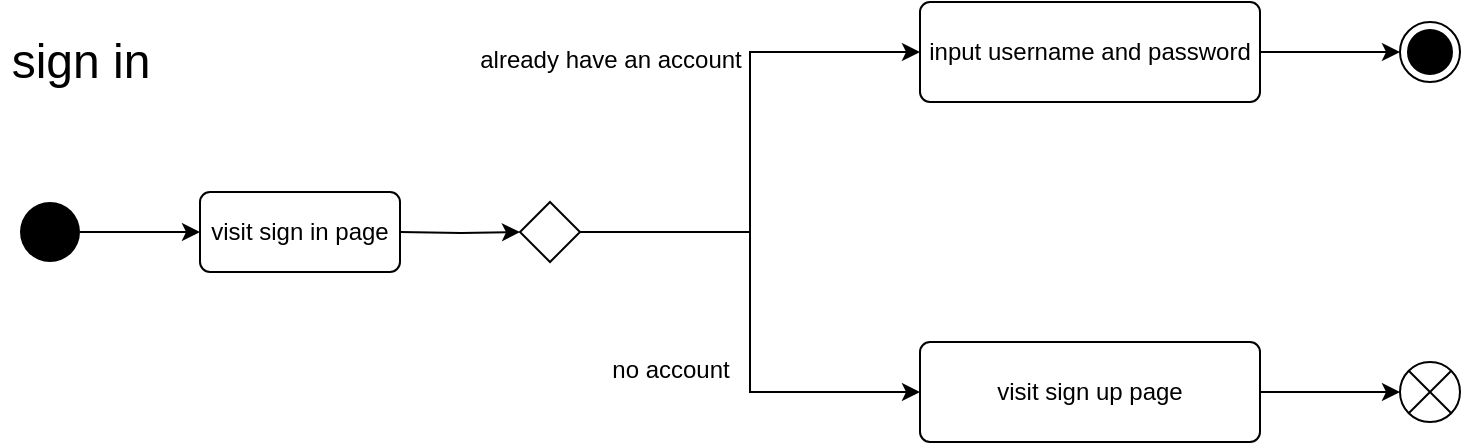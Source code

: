 <mxfile version="18.0.7" type="device"><diagram id="uYZvrimtw6pGNpJl5fNM" name="Page-1"><mxGraphModel dx="1186" dy="683" grid="1" gridSize="10" guides="1" tooltips="1" connect="1" arrows="1" fold="1" page="1" pageScale="1" pageWidth="827" pageHeight="1169" math="0" shadow="0"><root><mxCell id="0"/><mxCell id="1" parent="0"/><mxCell id="Wlo0kTgibTkUkE_SqMx7-7" style="edgeStyle=orthogonalEdgeStyle;rounded=0;orthogonalLoop=1;jettySize=auto;html=1;entryX=0;entryY=0.5;entryDx=0;entryDy=0;" edge="1" parent="1" target="Wlo0kTgibTkUkE_SqMx7-2"><mxGeometry relative="1" as="geometry"><mxPoint x="220" y="345" as="sourcePoint"/></mxGeometry></mxCell><mxCell id="Wlo0kTgibTkUkE_SqMx7-17" style="edgeStyle=orthogonalEdgeStyle;rounded=0;orthogonalLoop=1;jettySize=auto;html=1;entryX=0;entryY=0.5;entryDx=0;entryDy=0;fontSize=12;" edge="1" parent="1" source="Wlo0kTgibTkUkE_SqMx7-1" target="Wlo0kTgibTkUkE_SqMx7-15"><mxGeometry relative="1" as="geometry"/></mxCell><mxCell id="Wlo0kTgibTkUkE_SqMx7-1" value="" style="ellipse;fillColor=#000000;strokeColor=none;" vertex="1" parent="1"><mxGeometry x="30" y="330" width="30" height="30" as="geometry"/></mxCell><mxCell id="Wlo0kTgibTkUkE_SqMx7-8" style="edgeStyle=orthogonalEdgeStyle;rounded=0;orthogonalLoop=1;jettySize=auto;html=1;entryX=0;entryY=0.5;entryDx=0;entryDy=0;" edge="1" parent="1" source="Wlo0kTgibTkUkE_SqMx7-2" target="Wlo0kTgibTkUkE_SqMx7-3"><mxGeometry relative="1" as="geometry"/></mxCell><mxCell id="Wlo0kTgibTkUkE_SqMx7-9" style="edgeStyle=orthogonalEdgeStyle;rounded=0;orthogonalLoop=1;jettySize=auto;html=1;entryX=0;entryY=0.5;entryDx=0;entryDy=0;" edge="1" parent="1" source="Wlo0kTgibTkUkE_SqMx7-2" target="Wlo0kTgibTkUkE_SqMx7-4"><mxGeometry relative="1" as="geometry"/></mxCell><mxCell id="Wlo0kTgibTkUkE_SqMx7-2" value="" style="rhombus;" vertex="1" parent="1"><mxGeometry x="280" y="330" width="30" height="30" as="geometry"/></mxCell><mxCell id="Wlo0kTgibTkUkE_SqMx7-10" style="edgeStyle=orthogonalEdgeStyle;rounded=0;orthogonalLoop=1;jettySize=auto;html=1;entryX=0;entryY=0.5;entryDx=0;entryDy=0;" edge="1" parent="1" source="Wlo0kTgibTkUkE_SqMx7-3" target="Wlo0kTgibTkUkE_SqMx7-5"><mxGeometry relative="1" as="geometry"/></mxCell><mxCell id="Wlo0kTgibTkUkE_SqMx7-3" value="input username and password" style="html=1;align=center;verticalAlign=middle;rounded=1;absoluteArcSize=1;arcSize=10;dashed=0;whiteSpace=wrap;" vertex="1" parent="1"><mxGeometry x="480" y="230" width="170" height="50" as="geometry"/></mxCell><mxCell id="Wlo0kTgibTkUkE_SqMx7-11" style="edgeStyle=orthogonalEdgeStyle;rounded=0;orthogonalLoop=1;jettySize=auto;html=1;entryX=0;entryY=0.5;entryDx=0;entryDy=0;" edge="1" parent="1" source="Wlo0kTgibTkUkE_SqMx7-4" target="Wlo0kTgibTkUkE_SqMx7-6"><mxGeometry relative="1" as="geometry"/></mxCell><mxCell id="Wlo0kTgibTkUkE_SqMx7-4" value="visit sign up page" style="html=1;align=center;verticalAlign=middle;rounded=1;absoluteArcSize=1;arcSize=10;dashed=0;whiteSpace=wrap;" vertex="1" parent="1"><mxGeometry x="480" y="400" width="170" height="50" as="geometry"/></mxCell><mxCell id="Wlo0kTgibTkUkE_SqMx7-5" value="" style="ellipse;html=1;shape=endState;fillColor=#000000;strokeColor=#000000;" vertex="1" parent="1"><mxGeometry x="720" y="240" width="30" height="30" as="geometry"/></mxCell><mxCell id="Wlo0kTgibTkUkE_SqMx7-6" value="" style="shape=sumEllipse;perimeter=ellipsePerimeter;whiteSpace=wrap;html=1;backgroundOutline=1;" vertex="1" parent="1"><mxGeometry x="720" y="410" width="30" height="30" as="geometry"/></mxCell><mxCell id="Wlo0kTgibTkUkE_SqMx7-12" value="&lt;font style=&quot;font-size: 24px;&quot;&gt;sign in&lt;/font&gt;" style="text;html=1;align=center;verticalAlign=middle;resizable=0;points=[];autosize=1;strokeColor=none;fillColor=none;" vertex="1" parent="1"><mxGeometry x="20" y="250" width="80" height="20" as="geometry"/></mxCell><mxCell id="Wlo0kTgibTkUkE_SqMx7-13" value="&lt;font style=&quot;font-size: 12px;&quot;&gt;already have an account&lt;/font&gt;" style="text;html=1;align=center;verticalAlign=middle;resizable=0;points=[];autosize=1;strokeColor=none;fillColor=none;fontSize=24;" vertex="1" parent="1"><mxGeometry x="250" y="235" width="150" height="40" as="geometry"/></mxCell><mxCell id="Wlo0kTgibTkUkE_SqMx7-14" value="&lt;font style=&quot;font-size: 12px;&quot;&gt;no account&lt;/font&gt;" style="text;html=1;align=center;verticalAlign=middle;resizable=0;points=[];autosize=1;strokeColor=none;fillColor=none;fontSize=24;" vertex="1" parent="1"><mxGeometry x="320" y="390" width="70" height="40" as="geometry"/></mxCell><mxCell id="Wlo0kTgibTkUkE_SqMx7-15" value="visit sign in page" style="html=1;align=center;verticalAlign=middle;rounded=1;absoluteArcSize=1;arcSize=10;dashed=0;fontSize=12;whiteSpace=wrap;" vertex="1" parent="1"><mxGeometry x="120" y="325" width="100" height="40" as="geometry"/></mxCell></root></mxGraphModel></diagram></mxfile>